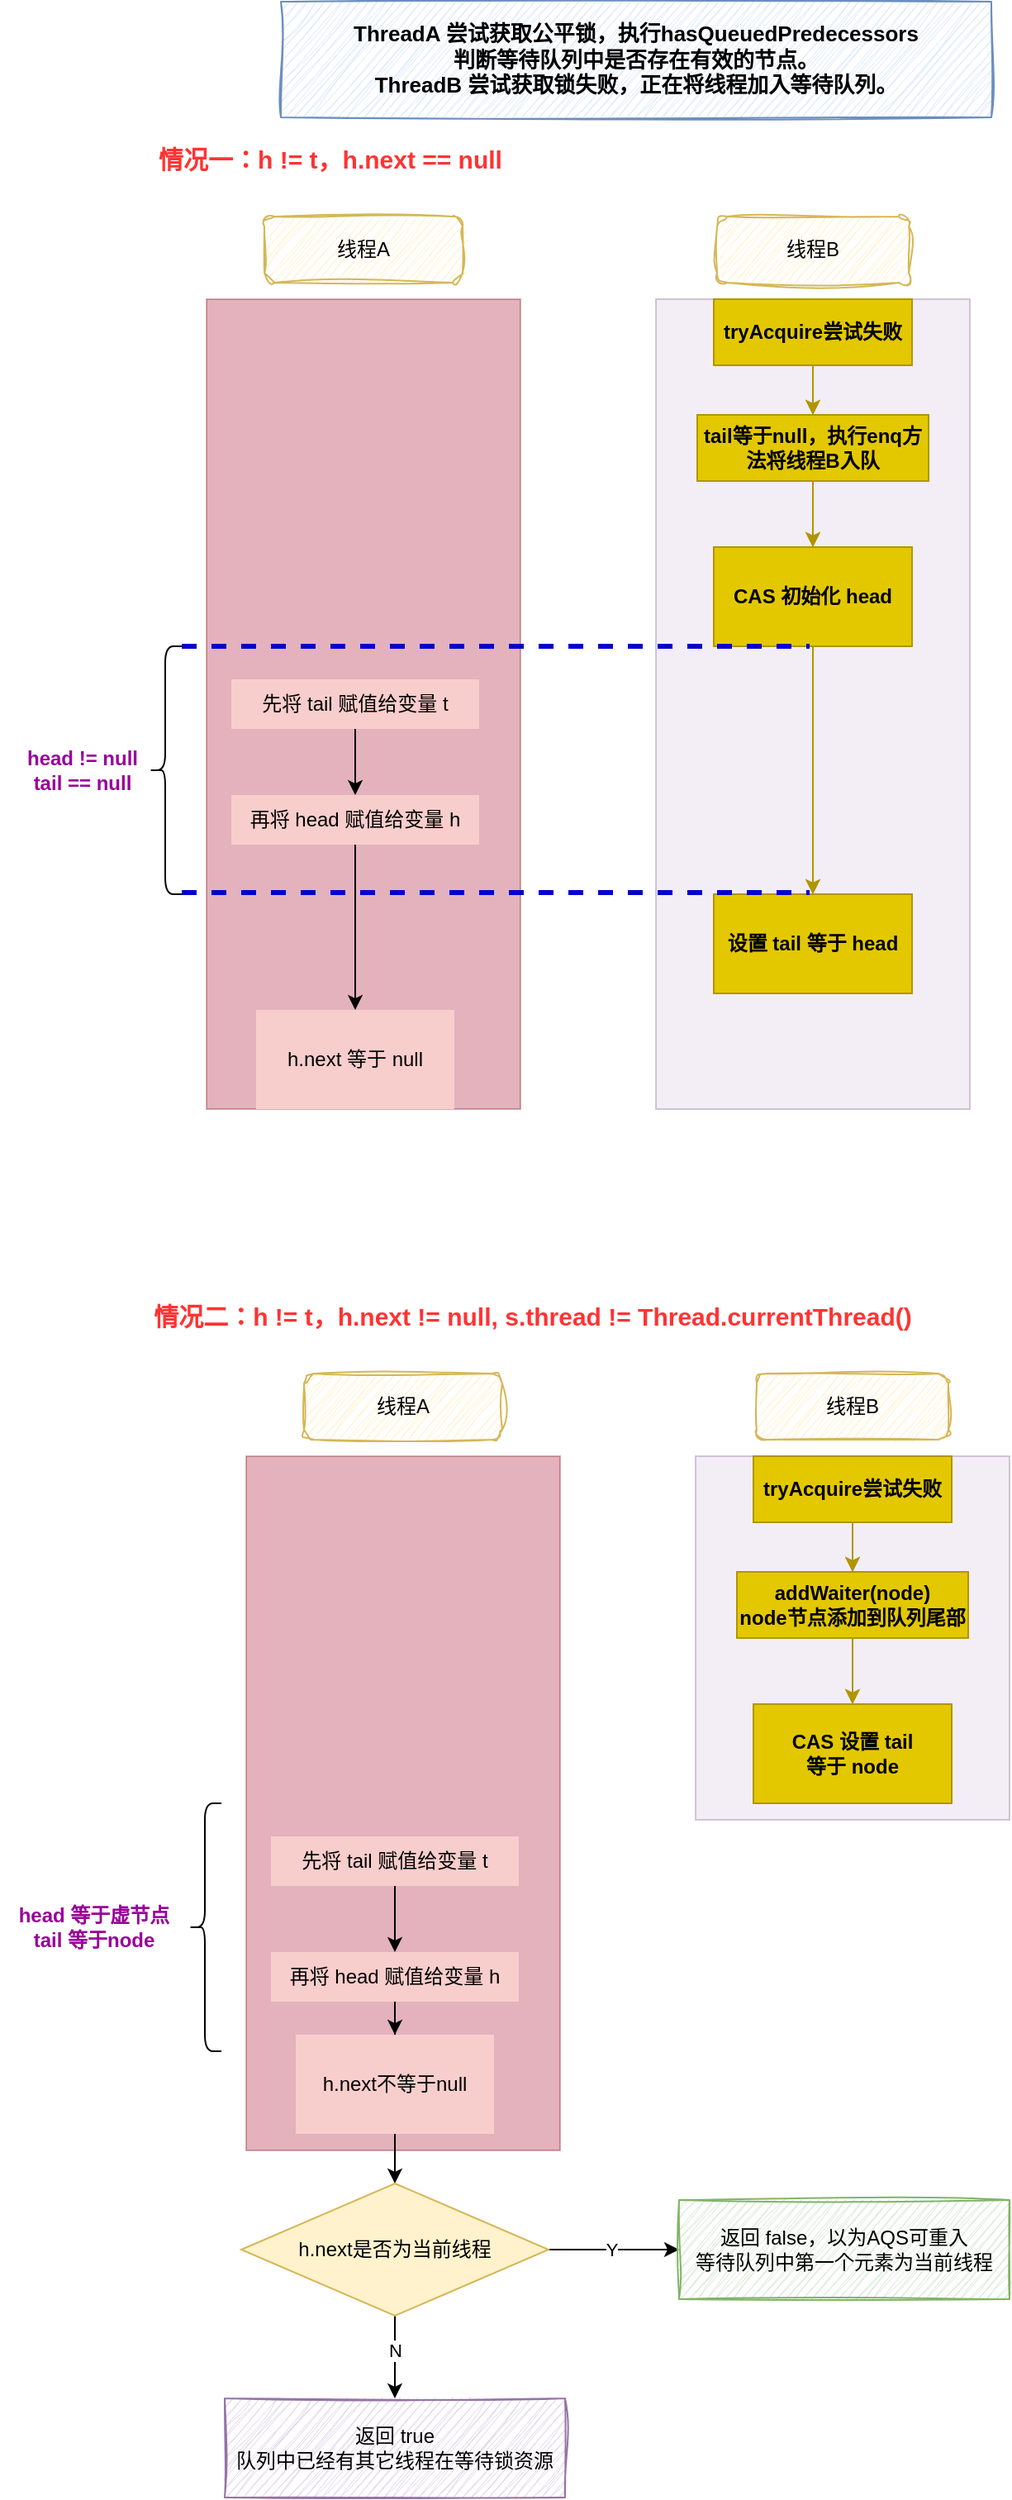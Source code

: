 <mxfile version="24.0.4" type="github">
  <diagram name="第 1 页" id="fX3t68Yyml-smOMEu2DY">
    <mxGraphModel dx="1475" dy="603" grid="1" gridSize="10" guides="1" tooltips="1" connect="1" arrows="1" fold="1" page="1" pageScale="1" pageWidth="827" pageHeight="1169" math="0" shadow="0">
      <root>
        <mxCell id="0" />
        <mxCell id="1" parent="0" />
        <mxCell id="OtQb8DIN4QXiyaTERaG3-33" value="" style="rounded=0;whiteSpace=wrap;html=1;fillColor=#a20025;strokeColor=#6F0000;opacity=30;fontColor=#ffffff;" vertex="1" parent="1">
          <mxGeometry x="105" y="240" width="190" height="490" as="geometry" />
        </mxCell>
        <mxCell id="OtQb8DIN4QXiyaTERaG3-34" value="" style="rounded=0;whiteSpace=wrap;html=1;fillColor=#e1d5e7;strokeColor=#9673a6;opacity=40;" vertex="1" parent="1">
          <mxGeometry x="377" y="240" width="190" height="490" as="geometry" />
        </mxCell>
        <mxCell id="OtQb8DIN4QXiyaTERaG3-4" value="情况一：h != t，h.next == null" style="text;html=1;align=center;verticalAlign=middle;whiteSpace=wrap;rounded=0;fontStyle=1;fontSize=15;fontColor=#FF3333;" vertex="1" parent="1">
          <mxGeometry x="50" y="140" width="260" height="30" as="geometry" />
        </mxCell>
        <mxCell id="OtQb8DIN4QXiyaTERaG3-5" value="ThreadA 尝试获取公平锁，执行hasQueuedPredecessors&lt;div&gt;判断等待队列中是否存在有效的节点。&lt;/div&gt;&lt;div&gt;ThreadB 尝试获取锁失败，正在将线程加入等待队列。&lt;/div&gt;" style="text;html=1;align=center;verticalAlign=middle;whiteSpace=wrap;rounded=0;fontStyle=1;fontSize=13;sketch=1;curveFitting=1;jiggle=2;fillColor=#dae8fc;strokeColor=#6c8ebf;" vertex="1" parent="1">
          <mxGeometry x="150" y="60" width="430" height="70" as="geometry" />
        </mxCell>
        <mxCell id="OtQb8DIN4QXiyaTERaG3-6" value="线程A" style="rounded=1;whiteSpace=wrap;html=1;sketch=1;curveFitting=1;jiggle=2;fillColor=#fff2cc;strokeColor=#d6b656;" vertex="1" parent="1">
          <mxGeometry x="140" y="190" width="120" height="40" as="geometry" />
        </mxCell>
        <mxCell id="OtQb8DIN4QXiyaTERaG3-7" value="线程B" style="rounded=1;whiteSpace=wrap;html=1;sketch=1;curveFitting=1;jiggle=2;fillColor=#fff2cc;strokeColor=#d6b656;" vertex="1" parent="1">
          <mxGeometry x="414" y="190" width="116" height="40" as="geometry" />
        </mxCell>
        <mxCell id="OtQb8DIN4QXiyaTERaG3-12" style="edgeStyle=orthogonalEdgeStyle;rounded=0;orthogonalLoop=1;jettySize=auto;html=1;entryX=0.5;entryY=0;entryDx=0;entryDy=0;strokeColor=#B09500;fillColor=#e3c800;" edge="1" parent="1" source="OtQb8DIN4QXiyaTERaG3-10" target="OtQb8DIN4QXiyaTERaG3-11">
          <mxGeometry relative="1" as="geometry" />
        </mxCell>
        <mxCell id="OtQb8DIN4QXiyaTERaG3-23" style="edgeStyle=orthogonalEdgeStyle;rounded=0;orthogonalLoop=1;jettySize=auto;html=1;entryX=0.5;entryY=0;entryDx=0;entryDy=0;fillColor=#e3c800;strokeColor=#B09500;" edge="1" parent="1" source="OtQb8DIN4QXiyaTERaG3-10" target="OtQb8DIN4QXiyaTERaG3-11">
          <mxGeometry relative="1" as="geometry" />
        </mxCell>
        <mxCell id="OtQb8DIN4QXiyaTERaG3-10" value="tryAcquire尝试失败" style="rounded=0;whiteSpace=wrap;html=1;strokeColor=#B09500;fillColor=#e3c800;fontColor=#000000;fontStyle=1" vertex="1" parent="1">
          <mxGeometry x="412" y="240" width="120" height="40" as="geometry" />
        </mxCell>
        <mxCell id="OtQb8DIN4QXiyaTERaG3-14" value="" style="edgeStyle=orthogonalEdgeStyle;rounded=0;orthogonalLoop=1;jettySize=auto;html=1;strokeColor=#B09500;fillColor=#e3c800;" edge="1" parent="1" source="OtQb8DIN4QXiyaTERaG3-11" target="OtQb8DIN4QXiyaTERaG3-13">
          <mxGeometry relative="1" as="geometry" />
        </mxCell>
        <mxCell id="OtQb8DIN4QXiyaTERaG3-24" style="edgeStyle=orthogonalEdgeStyle;rounded=0;orthogonalLoop=1;jettySize=auto;html=1;exitX=0.5;exitY=1;exitDx=0;exitDy=0;fillColor=#e3c800;strokeColor=#B09500;" edge="1" parent="1" source="OtQb8DIN4QXiyaTERaG3-11" target="OtQb8DIN4QXiyaTERaG3-13">
          <mxGeometry relative="1" as="geometry" />
        </mxCell>
        <mxCell id="OtQb8DIN4QXiyaTERaG3-11" value="tail等于null，执行enq方法将线程B入队" style="rounded=0;whiteSpace=wrap;html=1;strokeColor=#B09500;fillColor=#e3c800;fontColor=#000000;fontStyle=1" vertex="1" parent="1">
          <mxGeometry x="402" y="310" width="140" height="40" as="geometry" />
        </mxCell>
        <mxCell id="OtQb8DIN4QXiyaTERaG3-16" value="" style="edgeStyle=orthogonalEdgeStyle;rounded=0;orthogonalLoop=1;jettySize=auto;html=1;strokeColor=#B09500;fillColor=#e3c800;" edge="1" parent="1" source="OtQb8DIN4QXiyaTERaG3-13" target="OtQb8DIN4QXiyaTERaG3-15">
          <mxGeometry relative="1" as="geometry" />
        </mxCell>
        <mxCell id="OtQb8DIN4QXiyaTERaG3-25" style="edgeStyle=orthogonalEdgeStyle;rounded=0;orthogonalLoop=1;jettySize=auto;html=1;exitX=0.5;exitY=1;exitDx=0;exitDy=0;fillColor=#e3c800;strokeColor=#B09500;" edge="1" parent="1" source="OtQb8DIN4QXiyaTERaG3-13" target="OtQb8DIN4QXiyaTERaG3-15">
          <mxGeometry relative="1" as="geometry" />
        </mxCell>
        <mxCell id="OtQb8DIN4QXiyaTERaG3-13" value="CAS 初始化 head" style="whiteSpace=wrap;html=1;rounded=0;strokeColor=#B09500;fillColor=#e3c800;fontColor=#000000;fontStyle=1" vertex="1" parent="1">
          <mxGeometry x="412" y="390" width="120" height="60" as="geometry" />
        </mxCell>
        <mxCell id="OtQb8DIN4QXiyaTERaG3-15" value="设置 tail 等于 head" style="whiteSpace=wrap;html=1;rounded=0;strokeColor=#B09500;fillColor=#e3c800;fontColor=#000000;fontStyle=1" vertex="1" parent="1">
          <mxGeometry x="412" y="600" width="120" height="60" as="geometry" />
        </mxCell>
        <mxCell id="OtQb8DIN4QXiyaTERaG3-19" value="" style="edgeStyle=orthogonalEdgeStyle;rounded=0;orthogonalLoop=1;jettySize=auto;html=1;fillColor=#f8cecc;strokeColor=default;" edge="1" parent="1" source="OtQb8DIN4QXiyaTERaG3-17" target="OtQb8DIN4QXiyaTERaG3-18">
          <mxGeometry relative="1" as="geometry" />
        </mxCell>
        <mxCell id="OtQb8DIN4QXiyaTERaG3-17" value="&lt;div&gt;&lt;span style=&quot;background-color: initial;&quot;&gt;再将 head 赋值给变量 h&lt;/span&gt;&lt;br&gt;&lt;/div&gt;" style="rounded=0;whiteSpace=wrap;html=1;fillColor=#f8cecc;strokeColor=none;" vertex="1" parent="1">
          <mxGeometry x="120" y="540" width="150" height="30" as="geometry" />
        </mxCell>
        <mxCell id="OtQb8DIN4QXiyaTERaG3-18" value="h.next 等于 null" style="rounded=0;whiteSpace=wrap;html=1;fillColor=#f8cecc;strokeColor=none;" vertex="1" parent="1">
          <mxGeometry x="135" y="670" width="120" height="60" as="geometry" />
        </mxCell>
        <mxCell id="OtQb8DIN4QXiyaTERaG3-21" style="edgeStyle=orthogonalEdgeStyle;rounded=0;orthogonalLoop=1;jettySize=auto;html=1;entryX=0.5;entryY=0;entryDx=0;entryDy=0;fillColor=#f8cecc;strokeColor=default;" edge="1" parent="1" source="OtQb8DIN4QXiyaTERaG3-20" target="OtQb8DIN4QXiyaTERaG3-17">
          <mxGeometry relative="1" as="geometry" />
        </mxCell>
        <mxCell id="OtQb8DIN4QXiyaTERaG3-20" value="&lt;div&gt;先将 tail 赋值给变量 t&lt;/div&gt;" style="rounded=0;whiteSpace=wrap;html=1;fillColor=#f8cecc;strokeColor=none;" vertex="1" parent="1">
          <mxGeometry x="120" y="470" width="150" height="30" as="geometry" />
        </mxCell>
        <mxCell id="OtQb8DIN4QXiyaTERaG3-27" value="" style="shape=curlyBracket;whiteSpace=wrap;html=1;rounded=1;labelPosition=left;verticalLabelPosition=middle;align=right;verticalAlign=middle;" vertex="1" parent="1">
          <mxGeometry x="70" y="450" width="20" height="150" as="geometry" />
        </mxCell>
        <mxCell id="OtQb8DIN4QXiyaTERaG3-28" value="" style="endArrow=none;dashed=1;html=1;rounded=0;exitX=1;exitY=0;exitDx=0;exitDy=0;exitPerimeter=0;strokeColor=#0000CC;strokeWidth=3;" edge="1" parent="1" source="OtQb8DIN4QXiyaTERaG3-27">
          <mxGeometry width="50" height="50" relative="1" as="geometry">
            <mxPoint x="170" y="450" as="sourcePoint" />
            <mxPoint x="470" y="450" as="targetPoint" />
          </mxGeometry>
        </mxCell>
        <mxCell id="OtQb8DIN4QXiyaTERaG3-29" value="" style="endArrow=none;dashed=1;html=1;rounded=0;exitX=1;exitY=0;exitDx=0;exitDy=0;exitPerimeter=0;strokeColor=#0000CC;strokeWidth=3;" edge="1" parent="1">
          <mxGeometry width="50" height="50" relative="1" as="geometry">
            <mxPoint x="90" y="599" as="sourcePoint" />
            <mxPoint x="470" y="599" as="targetPoint" />
          </mxGeometry>
        </mxCell>
        <mxCell id="OtQb8DIN4QXiyaTERaG3-30" value="head != null&lt;div&gt;tail == null&lt;/div&gt;" style="text;html=1;align=center;verticalAlign=middle;whiteSpace=wrap;rounded=0;fontStyle=1;fontColor=#990099;" vertex="1" parent="1">
          <mxGeometry x="-10" y="500" width="80" height="50" as="geometry" />
        </mxCell>
        <mxCell id="OtQb8DIN4QXiyaTERaG3-36" value="情况二：h != t，h.next != null, s.thread != Thread.currentThread()" style="text;html=1;align=center;verticalAlign=middle;whiteSpace=wrap;rounded=0;fontStyle=1;fontSize=15;fontColor=#FF3333;" vertex="1" parent="1">
          <mxGeometry x="65" y="840" width="475" height="30" as="geometry" />
        </mxCell>
        <mxCell id="OtQb8DIN4QXiyaTERaG3-37" value="" style="rounded=0;whiteSpace=wrap;html=1;fillColor=#a20025;strokeColor=#6F0000;opacity=30;fontColor=#ffffff;" vertex="1" parent="1">
          <mxGeometry x="129" y="940" width="190" height="420" as="geometry" />
        </mxCell>
        <mxCell id="OtQb8DIN4QXiyaTERaG3-38" value="" style="rounded=0;whiteSpace=wrap;html=1;fillColor=#e1d5e7;strokeColor=#9673a6;opacity=40;" vertex="1" parent="1">
          <mxGeometry x="401" y="940" width="190" height="220" as="geometry" />
        </mxCell>
        <mxCell id="OtQb8DIN4QXiyaTERaG3-39" value="线程A" style="rounded=1;whiteSpace=wrap;html=1;sketch=1;curveFitting=1;jiggle=2;fillColor=#fff2cc;strokeColor=#d6b656;" vertex="1" parent="1">
          <mxGeometry x="164" y="890" width="120" height="40" as="geometry" />
        </mxCell>
        <mxCell id="OtQb8DIN4QXiyaTERaG3-40" value="线程B" style="rounded=1;whiteSpace=wrap;html=1;sketch=1;curveFitting=1;jiggle=2;fillColor=#fff2cc;strokeColor=#d6b656;" vertex="1" parent="1">
          <mxGeometry x="438" y="890" width="116" height="40" as="geometry" />
        </mxCell>
        <mxCell id="OtQb8DIN4QXiyaTERaG3-41" style="edgeStyle=orthogonalEdgeStyle;rounded=0;orthogonalLoop=1;jettySize=auto;html=1;entryX=0.5;entryY=0;entryDx=0;entryDy=0;strokeColor=#B09500;fillColor=#e3c800;" edge="1" parent="1" source="OtQb8DIN4QXiyaTERaG3-43" target="OtQb8DIN4QXiyaTERaG3-46">
          <mxGeometry relative="1" as="geometry" />
        </mxCell>
        <mxCell id="OtQb8DIN4QXiyaTERaG3-42" style="edgeStyle=orthogonalEdgeStyle;rounded=0;orthogonalLoop=1;jettySize=auto;html=1;entryX=0.5;entryY=0;entryDx=0;entryDy=0;fillColor=#e3c800;strokeColor=#B09500;" edge="1" parent="1" source="OtQb8DIN4QXiyaTERaG3-43" target="OtQb8DIN4QXiyaTERaG3-46">
          <mxGeometry relative="1" as="geometry" />
        </mxCell>
        <mxCell id="OtQb8DIN4QXiyaTERaG3-43" value="tryAcquire尝试失败" style="rounded=0;whiteSpace=wrap;html=1;strokeColor=#B09500;fillColor=#e3c800;fontColor=#000000;fontStyle=1" vertex="1" parent="1">
          <mxGeometry x="436" y="940" width="120" height="40" as="geometry" />
        </mxCell>
        <mxCell id="OtQb8DIN4QXiyaTERaG3-44" value="" style="edgeStyle=orthogonalEdgeStyle;rounded=0;orthogonalLoop=1;jettySize=auto;html=1;strokeColor=#B09500;fillColor=#e3c800;" edge="1" parent="1" source="OtQb8DIN4QXiyaTERaG3-46" target="OtQb8DIN4QXiyaTERaG3-49">
          <mxGeometry relative="1" as="geometry" />
        </mxCell>
        <mxCell id="OtQb8DIN4QXiyaTERaG3-45" style="edgeStyle=orthogonalEdgeStyle;rounded=0;orthogonalLoop=1;jettySize=auto;html=1;exitX=0.5;exitY=1;exitDx=0;exitDy=0;fillColor=#e3c800;strokeColor=#B09500;" edge="1" parent="1" source="OtQb8DIN4QXiyaTERaG3-46" target="OtQb8DIN4QXiyaTERaG3-49">
          <mxGeometry relative="1" as="geometry" />
        </mxCell>
        <mxCell id="OtQb8DIN4QXiyaTERaG3-46" value="addWaiter(node)&lt;br&gt;node节点添加到队列尾部" style="rounded=0;whiteSpace=wrap;html=1;strokeColor=#B09500;fillColor=#e3c800;fontColor=#000000;fontStyle=1" vertex="1" parent="1">
          <mxGeometry x="426" y="1010" width="140" height="40" as="geometry" />
        </mxCell>
        <mxCell id="OtQb8DIN4QXiyaTERaG3-49" value="CAS 设置 tail &lt;br&gt;等于 node" style="whiteSpace=wrap;html=1;rounded=0;strokeColor=#B09500;fillColor=#e3c800;fontColor=#000000;fontStyle=1" vertex="1" parent="1">
          <mxGeometry x="436" y="1090" width="120" height="60" as="geometry" />
        </mxCell>
        <mxCell id="OtQb8DIN4QXiyaTERaG3-51" value="" style="edgeStyle=orthogonalEdgeStyle;rounded=0;orthogonalLoop=1;jettySize=auto;html=1;fillColor=#f8cecc;strokeColor=default;" edge="1" parent="1" source="OtQb8DIN4QXiyaTERaG3-52" target="OtQb8DIN4QXiyaTERaG3-53">
          <mxGeometry relative="1" as="geometry" />
        </mxCell>
        <mxCell id="OtQb8DIN4QXiyaTERaG3-52" value="&lt;div&gt;&lt;span style=&quot;background-color: initial;&quot;&gt;再将 head 赋值给变量 h&lt;/span&gt;&lt;br&gt;&lt;/div&gt;" style="rounded=0;whiteSpace=wrap;html=1;fillColor=#f8cecc;strokeColor=none;" vertex="1" parent="1">
          <mxGeometry x="144" y="1240" width="150" height="30" as="geometry" />
        </mxCell>
        <mxCell id="OtQb8DIN4QXiyaTERaG3-61" style="edgeStyle=orthogonalEdgeStyle;rounded=0;orthogonalLoop=1;jettySize=auto;html=1;entryX=0.5;entryY=0;entryDx=0;entryDy=0;" edge="1" parent="1" source="OtQb8DIN4QXiyaTERaG3-53" target="OtQb8DIN4QXiyaTERaG3-60">
          <mxGeometry relative="1" as="geometry" />
        </mxCell>
        <mxCell id="OtQb8DIN4QXiyaTERaG3-53" value="h.next不等于null" style="rounded=0;whiteSpace=wrap;html=1;fillColor=#f8cecc;strokeColor=none;" vertex="1" parent="1">
          <mxGeometry x="159" y="1290" width="120" height="60" as="geometry" />
        </mxCell>
        <mxCell id="OtQb8DIN4QXiyaTERaG3-54" style="edgeStyle=orthogonalEdgeStyle;rounded=0;orthogonalLoop=1;jettySize=auto;html=1;entryX=0.5;entryY=0;entryDx=0;entryDy=0;fillColor=#f8cecc;strokeColor=default;" edge="1" parent="1" source="OtQb8DIN4QXiyaTERaG3-55" target="OtQb8DIN4QXiyaTERaG3-52">
          <mxGeometry relative="1" as="geometry" />
        </mxCell>
        <mxCell id="OtQb8DIN4QXiyaTERaG3-55" value="&lt;div&gt;先将 tail 赋值给变量 t&lt;/div&gt;" style="rounded=0;whiteSpace=wrap;html=1;fillColor=#f8cecc;strokeColor=none;" vertex="1" parent="1">
          <mxGeometry x="144" y="1170" width="150" height="30" as="geometry" />
        </mxCell>
        <mxCell id="OtQb8DIN4QXiyaTERaG3-56" value="" style="shape=curlyBracket;whiteSpace=wrap;html=1;rounded=1;labelPosition=left;verticalLabelPosition=middle;align=right;verticalAlign=middle;" vertex="1" parent="1">
          <mxGeometry x="94" y="1150" width="20" height="150" as="geometry" />
        </mxCell>
        <mxCell id="OtQb8DIN4QXiyaTERaG3-59" value="head 等于虚节点&lt;br&gt;tail 等于node" style="text;html=1;align=center;verticalAlign=middle;whiteSpace=wrap;rounded=0;fontStyle=1;fontColor=#990099;" vertex="1" parent="1">
          <mxGeometry x="-20" y="1200" width="114" height="50" as="geometry" />
        </mxCell>
        <mxCell id="OtQb8DIN4QXiyaTERaG3-64" style="edgeStyle=orthogonalEdgeStyle;rounded=0;orthogonalLoop=1;jettySize=auto;html=1;entryX=0;entryY=0.5;entryDx=0;entryDy=0;" edge="1" parent="1" source="OtQb8DIN4QXiyaTERaG3-60" target="OtQb8DIN4QXiyaTERaG3-63">
          <mxGeometry relative="1" as="geometry" />
        </mxCell>
        <mxCell id="OtQb8DIN4QXiyaTERaG3-65" value="Y" style="edgeLabel;html=1;align=center;verticalAlign=middle;resizable=0;points=[];" vertex="1" connectable="0" parent="OtQb8DIN4QXiyaTERaG3-64">
          <mxGeometry x="-0.044" y="-3" relative="1" as="geometry">
            <mxPoint y="-3" as="offset" />
          </mxGeometry>
        </mxCell>
        <mxCell id="OtQb8DIN4QXiyaTERaG3-67" value="" style="edgeStyle=orthogonalEdgeStyle;rounded=0;orthogonalLoop=1;jettySize=auto;html=1;" edge="1" parent="1" source="OtQb8DIN4QXiyaTERaG3-60" target="OtQb8DIN4QXiyaTERaG3-66">
          <mxGeometry relative="1" as="geometry" />
        </mxCell>
        <mxCell id="OtQb8DIN4QXiyaTERaG3-68" value="N" style="edgeLabel;html=1;align=center;verticalAlign=middle;resizable=0;points=[];" vertex="1" connectable="0" parent="OtQb8DIN4QXiyaTERaG3-67">
          <mxGeometry x="-0.185" relative="1" as="geometry">
            <mxPoint as="offset" />
          </mxGeometry>
        </mxCell>
        <mxCell id="OtQb8DIN4QXiyaTERaG3-60" value="h.next是否为当前线程" style="rhombus;whiteSpace=wrap;html=1;fillColor=#fff2cc;strokeColor=#d6b656;" vertex="1" parent="1">
          <mxGeometry x="126" y="1380" width="186" height="80" as="geometry" />
        </mxCell>
        <mxCell id="OtQb8DIN4QXiyaTERaG3-63" value="返回 false，以为AQS可重入&lt;br&gt;等待队列中第一个元素为当前线程" style="rounded=0;whiteSpace=wrap;html=1;fillColor=#d5e8d4;strokeColor=#82b366;shadow=0;textShadow=0;glass=0;sketch=1;curveFitting=1;jiggle=2;" vertex="1" parent="1">
          <mxGeometry x="391" y="1390" width="200" height="60" as="geometry" />
        </mxCell>
        <mxCell id="OtQb8DIN4QXiyaTERaG3-66" value="返回 true&lt;br&gt;队列中已经有其它线程在等待锁资源" style="whiteSpace=wrap;html=1;fillColor=#e1d5e7;strokeColor=#9673a6;sketch=1;curveFitting=1;jiggle=2;" vertex="1" parent="1">
          <mxGeometry x="116" y="1510" width="206" height="60" as="geometry" />
        </mxCell>
      </root>
    </mxGraphModel>
  </diagram>
</mxfile>

